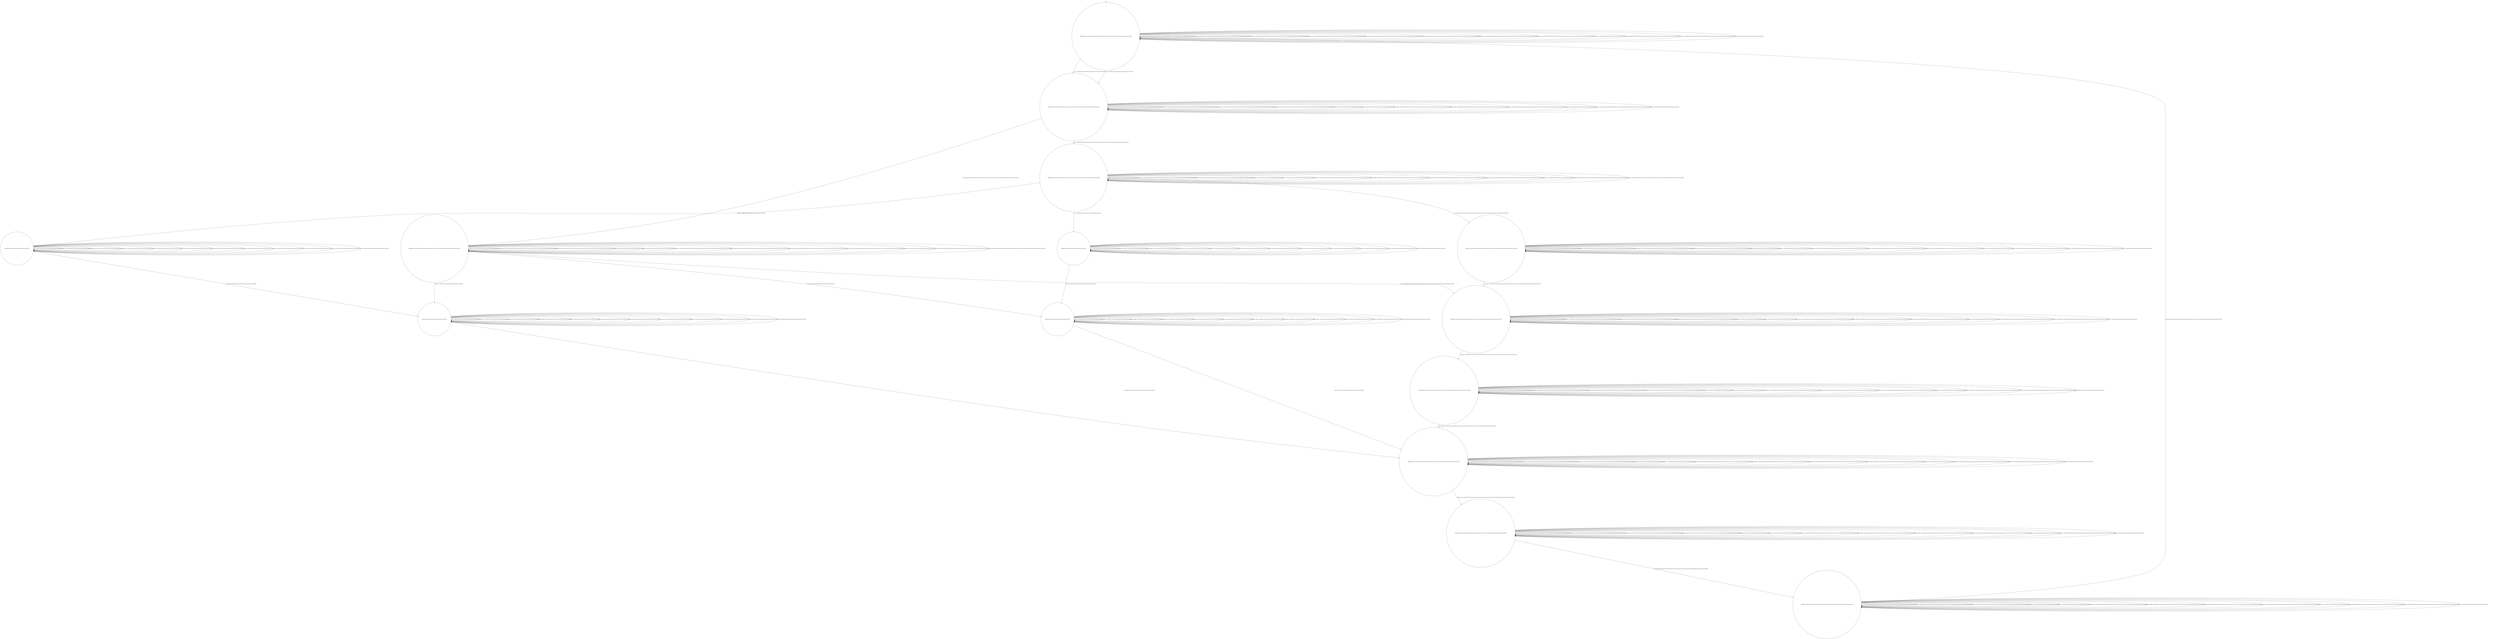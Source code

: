 digraph g {
	edge [lblstyle="above, sloped"];
	s0 [shape="circle" label="0@[((DOL and COF and TEA and CAP and TON and not EUR) or (EUR and CAP and TON and not DOL and not TEA and not COF))]"];
	s1 [shape="circle" label="1@[((EUR and CAP and TON and not DOL and not TEA and not COF) or (DOL and COF and TEA and CAP and TON and not EUR))]"];
	s2 [shape="circle" label="2@[((EUR and CAP and TON and not DOL and not TEA and not COF) or (DOL and COF and TEA and CAP and TON and not EUR))]"];
	s3 [shape="circle" label="3@[((EUR and CAP and TON and not DOL and not TEA and not COF) or (DOL and COF and TEA and CAP and TON and not EUR))]"];
	s4 [shape="circle" label="4@[((EUR and CAP and TON and not DOL and not TEA and not COF) or (DOL and COF and TEA and CAP and TON and not EUR))]"];
	s5 [shape="circle" label="5@[((DOL and COF and TEA and CAP and TON and not EUR))]"];
	s6 [shape="circle" label="6@[((DOL and COF and TEA and CAP and TON and not EUR))]"];
	s7 [shape="circle" label="7@[((EUR and CAP and TON and not DOL and not TEA and not COF) or (DOL and COF and TEA and CAP and TON and not EUR))]"];
	s8 [shape="circle" label="8@[((DOL and COF and TEA and CAP and TON and not EUR))]"];
	s9 [shape="circle" label="9@[((DOL and COF and TEA and CAP and TON and not EUR))]"];
	s10 [shape="circle" label="10@[((EUR and CAP and TON and not DOL and not TEA and not COF) or (DOL and COF and TEA and CAP and TON and not EUR))]"];
	s11 [shape="circle" label="11@[((EUR and CAP and TON and not DOL and not TEA and not COF) or (DOL and COF and TEA and CAP and TON and not EUR))]"];
	s12 [shape="circle" label="12@[((EUR and CAP and TON and not DOL and not TEA and not COF) or (DOL and COF and TEA and CAP and TON and not EUR))]"];
	s13 [shape="circle" label="13@[((EUR and CAP and TON and not DOL and not TEA and not COF) or (DOL and COF and TEA and CAP and TON and not EUR))]"];
	s0 -> s0 [label="cap / nok() [((EUR and CAP and TON and not DOL and not TEA and not COF) or (DOL and COF and TEA and CAP and TON and not EUR))]"];
	s0 -> s0 [label="coffee / nok() [((EUR and CAP and TON and not DOL and not TEA and not COF) or (DOL and COF and TEA and CAP and TON and not EUR))]"];
	s0 -> s0 [label="cup_taken / nok() [((EUR and CAP and TON and not DOL and not TEA and not COF) or (DOL and COF and TEA and CAP and TON and not EUR))]"];
	s0 -> s0 [label="display_done / nok() [((EUR and CAP and TON and not DOL and not TEA and not COF) or (DOL and COF and TEA and CAP and TON and not EUR))]"];
	s0 -> s1 [label="dollar / ok() [((DOL and COF and TEA and CAP and TON and not EUR))]"];
	s0 -> s1 [label="euro / ok() [((EUR and CAP and TON and not DOL and not TEA and not COF))]"];
	s0 -> s0 [label="no_sugar / nok() [((EUR and CAP and TON and not DOL and not TEA and not COF) or (DOL and COF and TEA and CAP and TON and not EUR))]"];
	s0 -> s0 [label="pour_coffee / nok() [((EUR and CAP and TON and not DOL and not TEA and not COF) or (DOL and COF and TEA and CAP and TON and not EUR))]"];
	s0 -> s0 [label="pour_milk / nok() [((EUR and CAP and TON and not DOL and not TEA and not COF) or (DOL and COF and TEA and CAP and TON and not EUR))]"];
	s0 -> s0 [label="pour_sugar / nok() [((EUR and CAP and TON and not DOL and not TEA and not COF) or (DOL and COF and TEA and CAP and TON and not EUR))]"];
	s0 -> s0 [label="pour_tea / nok() [((DOL and COF and TEA and CAP and TON and not EUR))]"];
	s0 -> s0 [label="ring / nok() [((EUR and CAP and TON and not DOL and not TEA and not COF) or (DOL and COF and TEA and CAP and TON and not EUR))]"];
	s0 -> s0 [label="sugar / nok() [((EUR and CAP and TON and not DOL and not TEA and not COF) or (DOL and COF and TEA and CAP and TON and not EUR))]"];
	s0 -> s0 [label="tea / nok() [((DOL and COF and TEA and CAP and TON and not EUR))]"];
	s1 -> s1 [label="cap / nok() [((EUR and CAP and TON and not DOL and not TEA and not COF) or (DOL and COF and TEA and CAP and TON and not EUR))]"];
	s1 -> s1 [label="coffee / nok() [((EUR and CAP and TON and not DOL and not TEA and not COF) or (DOL and COF and TEA and CAP and TON and not EUR))]"];
	s1 -> s1 [label="cup_taken / nok() [((EUR and CAP and TON and not DOL and not TEA and not COF) or (DOL and COF and TEA and CAP and TON and not EUR))]"];
	s1 -> s1 [label="display_done / nok() [((EUR and CAP and TON and not DOL and not TEA and not COF) or (DOL and COF and TEA and CAP and TON and not EUR))]"];
	s1 -> s1 [label="dollar / nok() [((DOL and COF and TEA and CAP and TON and not EUR))]"];
	s1 -> s1 [label="euro / nok() [((EUR and CAP and TON and not DOL and not TEA and not COF))]"];
	s1 -> s2 [label="no_sugar / ok() [((EUR and CAP and TON and not DOL and not TEA and not COF) or (DOL and COF and TEA and CAP and TON and not EUR))]"];
	s1 -> s1 [label="pour_coffee / nok() [((EUR and CAP and TON and not DOL and not TEA and not COF) or (DOL and COF and TEA and CAP and TON and not EUR))]"];
	s1 -> s1 [label="pour_milk / nok() [((EUR and CAP and TON and not DOL and not TEA and not COF) or (DOL and COF and TEA and CAP and TON and not EUR))]"];
	s1 -> s1 [label="pour_sugar / nok() [((EUR and CAP and TON and not DOL and not TEA and not COF) or (DOL and COF and TEA and CAP and TON and not EUR))]"];
	s1 -> s1 [label="pour_tea / nok() [((DOL and COF and TEA and CAP and TON and not EUR))]"];
	s1 -> s1 [label="ring / nok() [((EUR and CAP and TON and not DOL and not TEA and not COF) or (DOL and COF and TEA and CAP and TON and not EUR))]"];
	s1 -> s3 [label="sugar / ok() [((EUR and CAP and TON and not DOL and not TEA and not COF) or (DOL and COF and TEA and CAP and TON and not EUR))]"];
	s1 -> s1 [label="tea / nok() [((DOL and COF and TEA and CAP and TON and not EUR))]"];
	s2 -> s7 [label="cap / ok() [((EUR and CAP and TON and not DOL and not TEA and not COF) or (DOL and COF and TEA and CAP and TON and not EUR))]"];
	s2 -> s2 [label="coffee / Ω [((EUR and CAP and TON and not DOL and not TEA and not COF))]"];
	s2 -> s8 [label="coffee / ok() [((DOL and COF and TEA and CAP and TON and not EUR))]"];
	s2 -> s2 [label="cup_taken / nok() [((EUR and CAP and TON and not DOL and not TEA and not COF) or (DOL and COF and TEA and CAP and TON and not EUR))]"];
	s2 -> s2 [label="display_done / nok() [((EUR and CAP and TON and not DOL and not TEA and not COF) or (DOL and COF and TEA and CAP and TON and not EUR))]"];
	s2 -> s2 [label="dollar / nok() [((DOL and COF and TEA and CAP and TON and not EUR))]"];
	s2 -> s2 [label="euro / nok() [((EUR and CAP and TON and not DOL and not TEA and not COF))]"];
	s2 -> s2 [label="no_sugar / nok() [((EUR and CAP and TON and not DOL and not TEA and not COF) or (DOL and COF and TEA and CAP and TON and not EUR))]"];
	s2 -> s2 [label="pour_coffee / nok() [((EUR and CAP and TON and not DOL and not TEA and not COF) or (DOL and COF and TEA and CAP and TON and not EUR))]"];
	s2 -> s2 [label="pour_milk / nok() [((EUR and CAP and TON and not DOL and not TEA and not COF) or (DOL and COF and TEA and CAP and TON and not EUR))]"];
	s2 -> s2 [label="pour_sugar / nok() [((EUR and CAP and TON and not DOL and not TEA and not COF) or (DOL and COF and TEA and CAP and TON and not EUR))]"];
	s2 -> s2 [label="pour_tea / nok() [((DOL and COF and TEA and CAP and TON and not EUR))]"];
	s2 -> s2 [label="ring / nok() [((EUR and CAP and TON and not DOL and not TEA and not COF) or (DOL and COF and TEA and CAP and TON and not EUR))]"];
	s2 -> s2 [label="sugar / void() [((EUR and CAP and TON and not DOL and not TEA and not COF) or (DOL and COF and TEA and CAP and TON and not EUR))]"];
	s2 -> s9 [label="tea / ok() [((DOL and COF and TEA and CAP and TON and not EUR))]"];
	s3 -> s4 [label="cap / ok() [((EUR and CAP and TON and not DOL and not TEA and not COF) or (DOL and COF and TEA and CAP and TON and not EUR))]"];
	s3 -> s5 [label="coffee / ok() [((DOL and COF and TEA and CAP and TON and not EUR))]"];
	s3 -> s3 [label="coffee / Ω [((EUR and CAP and TON and not DOL and not TEA and not COF))]"];
	s3 -> s3 [label="cup_taken / nok() [((EUR and CAP and TON and not DOL and not TEA and not COF) or (DOL and COF and TEA and CAP and TON and not EUR))]"];
	s3 -> s3 [label="display_done / nok() [((EUR and CAP and TON and not DOL and not TEA and not COF) or (DOL and COF and TEA and CAP and TON and not EUR))]"];
	s3 -> s3 [label="dollar / nok() [((DOL and COF and TEA and CAP and TON and not EUR))]"];
	s3 -> s3 [label="euro / nok() [((EUR and CAP and TON and not DOL and not TEA and not COF))]"];
	s3 -> s3 [label="no_sugar / void() [((EUR and CAP and TON and not DOL and not TEA and not COF) or (DOL and COF and TEA and CAP and TON and not EUR))]"];
	s3 -> s3 [label="pour_coffee / nok() [((EUR and CAP and TON and not DOL and not TEA and not COF) or (DOL and COF and TEA and CAP and TON and not EUR))]"];
	s3 -> s3 [label="pour_milk / nok() [((EUR and CAP and TON and not DOL and not TEA and not COF) or (DOL and COF and TEA and CAP and TON and not EUR))]"];
	s3 -> s3 [label="pour_sugar / nok() [((EUR and CAP and TON and not DOL and not TEA and not COF) or (DOL and COF and TEA and CAP and TON and not EUR))]"];
	s3 -> s3 [label="pour_tea / nok() [((DOL and COF and TEA and CAP and TON and not EUR))]"];
	s3 -> s3 [label="ring / nok() [((EUR and CAP and TON and not DOL and not TEA and not COF) or (DOL and COF and TEA and CAP and TON and not EUR))]"];
	s3 -> s3 [label="sugar / nok() [((EUR and CAP and TON and not DOL and not TEA and not COF) or (DOL and COF and TEA and CAP and TON and not EUR))]"];
	s3 -> s6 [label="tea / ok() [((DOL and COF and TEA and CAP and TON and not EUR))]"];
	s4 -> s4 [label="cap / nok() [((EUR and CAP and TON and not DOL and not TEA and not COF) or (DOL and COF and TEA and CAP and TON and not EUR))]"];
	s4 -> s4 [label="coffee / void() [((EUR and CAP and TON and not DOL and not TEA and not COF) or (DOL and COF and TEA and CAP and TON and not EUR))]"];
	s4 -> s4 [label="cup_taken / nok() [((EUR and CAP and TON and not DOL and not TEA and not COF) or (DOL and COF and TEA and CAP and TON and not EUR))]"];
	s4 -> s4 [label="display_done / nok() [((EUR and CAP and TON and not DOL and not TEA and not COF) or (DOL and COF and TEA and CAP and TON and not EUR))]"];
	s4 -> s4 [label="dollar / nok() [((DOL and COF and TEA and CAP and TON and not EUR))]"];
	s4 -> s4 [label="euro / nok() [((EUR and CAP and TON and not DOL and not TEA and not COF))]"];
	s4 -> s4 [label="no_sugar / nok() [((EUR and CAP and TON and not DOL and not TEA and not COF) or (DOL and COF and TEA and CAP and TON and not EUR))]"];
	s4 -> s4 [label="pour_coffee / nok() [((EUR and CAP and TON and not DOL and not TEA and not COF) or (DOL and COF and TEA and CAP and TON and not EUR))]"];
	s4 -> s4 [label="pour_milk / nok() [((EUR and CAP and TON and not DOL and not TEA and not COF) or (DOL and COF and TEA and CAP and TON and not EUR))]"];
	s4 -> s7 [label="pour_sugar / ok() [((EUR and CAP and TON and not DOL and not TEA and not COF) or (DOL and COF and TEA and CAP and TON and not EUR))]"];
	s4 -> s4 [label="pour_tea / nok() [((DOL and COF and TEA and CAP and TON and not EUR))]"];
	s4 -> s4 [label="ring / nok() [((EUR and CAP and TON and not DOL and not TEA and not COF) or (DOL and COF and TEA and CAP and TON and not EUR))]"];
	s4 -> s4 [label="sugar / nok() [((EUR and CAP and TON and not DOL and not TEA and not COF) or (DOL and COF and TEA and CAP and TON and not EUR))]"];
	s4 -> s4 [label="tea / void() [((DOL and COF and TEA and CAP and TON and not EUR))]"];
	s5 -> s5 [label="cap / void() [((DOL and COF and TEA and CAP and TON and not EUR))]"];
	s5 -> s5 [label="coffee / nok() [((DOL and COF and TEA and CAP and TON and not EUR))]"];
	s5 -> s5 [label="cup_taken / nok() [((DOL and COF and TEA and CAP and TON and not EUR))]"];
	s5 -> s5 [label="display_done / nok() [((DOL and COF and TEA and CAP and TON and not EUR))]"];
	s5 -> s5 [label="dollar / nok() [((DOL and COF and TEA and CAP and TON and not EUR))]"];
	s5 -> s5 [label="no_sugar / nok() [((DOL and COF and TEA and CAP and TON and not EUR))]"];
	s5 -> s5 [label="pour_coffee / nok() [((DOL and COF and TEA and CAP and TON and not EUR))]"];
	s5 -> s5 [label="pour_milk / nok() [((DOL and COF and TEA and CAP and TON and not EUR))]"];
	s5 -> s8 [label="pour_sugar / ok() [((DOL and COF and TEA and CAP and TON and not EUR))]"];
	s5 -> s5 [label="pour_tea / nok() [((DOL and COF and TEA and CAP and TON and not EUR))]"];
	s5 -> s5 [label="ring / nok() [((DOL and COF and TEA and CAP and TON and not EUR))]"];
	s5 -> s5 [label="sugar / nok() [((DOL and COF and TEA and CAP and TON and not EUR))]"];
	s5 -> s5 [label="tea / void() [((DOL and COF and TEA and CAP and TON and not EUR))]"];
	s6 -> s6 [label="cap / void() [((DOL and COF and TEA and CAP and TON and not EUR))]"];
	s6 -> s6 [label="coffee / void() [((DOL and COF and TEA and CAP and TON and not EUR))]"];
	s6 -> s6 [label="cup_taken / nok() [((DOL and COF and TEA and CAP and TON and not EUR))]"];
	s6 -> s6 [label="display_done / nok() [((DOL and COF and TEA and CAP and TON and not EUR))]"];
	s6 -> s6 [label="dollar / nok() [((DOL and COF and TEA and CAP and TON and not EUR))]"];
	s6 -> s6 [label="no_sugar / nok() [((DOL and COF and TEA and CAP and TON and not EUR))]"];
	s6 -> s6 [label="pour_coffee / nok() [((DOL and COF and TEA and CAP and TON and not EUR))]"];
	s6 -> s6 [label="pour_milk / nok() [((DOL and COF and TEA and CAP and TON and not EUR))]"];
	s6 -> s9 [label="pour_sugar / ok() [((DOL and COF and TEA and CAP and TON and not EUR))]"];
	s6 -> s6 [label="pour_tea / nok() [((DOL and COF and TEA and CAP and TON and not EUR))]"];
	s6 -> s6 [label="ring / nok() [((DOL and COF and TEA and CAP and TON and not EUR))]"];
	s6 -> s6 [label="sugar / nok() [((DOL and COF and TEA and CAP and TON and not EUR))]"];
	s6 -> s6 [label="tea / nok() [((DOL and COF and TEA and CAP and TON and not EUR))]"];
	s7 -> s7 [label="cap / nok() [((EUR and CAP and TON and not DOL and not TEA and not COF) or (DOL and COF and TEA and CAP and TON and not EUR))]"];
	s7 -> s7 [label="coffee / void() [((EUR and CAP and TON and not DOL and not TEA and not COF) or (DOL and COF and TEA and CAP and TON and not EUR))]"];
	s7 -> s7 [label="cup_taken / nok() [((EUR and CAP and TON and not DOL and not TEA and not COF) or (DOL and COF and TEA and CAP and TON and not EUR))]"];
	s7 -> s7 [label="display_done / nok() [((EUR and CAP and TON and not DOL and not TEA and not COF) or (DOL and COF and TEA and CAP and TON and not EUR))]"];
	s7 -> s7 [label="dollar / nok() [((DOL and COF and TEA and CAP and TON and not EUR))]"];
	s7 -> s7 [label="euro / nok() [((EUR and CAP and TON and not DOL and not TEA and not COF))]"];
	s7 -> s7 [label="no_sugar / nok() [((EUR and CAP and TON and not DOL and not TEA and not COF) or (DOL and COF and TEA and CAP and TON and not EUR))]"];
	s7 -> s7 [label="pour_coffee / nok() [((EUR and CAP and TON and not DOL and not TEA and not COF) or (DOL and COF and TEA and CAP and TON and not EUR))]"];
	s7 -> s11 [label="pour_milk / ok() [((EUR and CAP and TON and not DOL and not TEA and not COF) or (DOL and COF and TEA and CAP and TON and not EUR))]"];
	s7 -> s7 [label="pour_sugar / nok() [((EUR and CAP and TON and not DOL and not TEA and not COF) or (DOL and COF and TEA and CAP and TON and not EUR))]"];
	s7 -> s7 [label="pour_tea / nok() [((DOL and COF and TEA and CAP and TON and not EUR))]"];
	s7 -> s7 [label="ring / nok() [((EUR and CAP and TON and not DOL and not TEA and not COF) or (DOL and COF and TEA and CAP and TON and not EUR))]"];
	s7 -> s7 [label="sugar / nok() [((EUR and CAP and TON and not DOL and not TEA and not COF) or (DOL and COF and TEA and CAP and TON and not EUR))]"];
	s7 -> s7 [label="tea / void() [((DOL and COF and TEA and CAP and TON and not EUR))]"];
	s8 -> s8 [label="cap / void() [((DOL and COF and TEA and CAP and TON and not EUR))]"];
	s8 -> s8 [label="coffee / nok() [((DOL and COF and TEA and CAP and TON and not EUR))]"];
	s8 -> s8 [label="cup_taken / nok() [((DOL and COF and TEA and CAP and TON and not EUR))]"];
	s8 -> s8 [label="display_done / nok() [((DOL and COF and TEA and CAP and TON and not EUR))]"];
	s8 -> s8 [label="dollar / nok() [((DOL and COF and TEA and CAP and TON and not EUR))]"];
	s8 -> s8 [label="no_sugar / nok() [((DOL and COF and TEA and CAP and TON and not EUR))]"];
	s8 -> s10 [label="pour_coffee / ok() [((DOL and COF and TEA and CAP and TON and not EUR))]"];
	s8 -> s8 [label="pour_milk / nok() [((DOL and COF and TEA and CAP and TON and not EUR))]"];
	s8 -> s8 [label="pour_sugar / nok() [((DOL and COF and TEA and CAP and TON and not EUR))]"];
	s8 -> s8 [label="pour_tea / nok() [((DOL and COF and TEA and CAP and TON and not EUR))]"];
	s8 -> s8 [label="ring / nok() [((DOL and COF and TEA and CAP and TON and not EUR))]"];
	s8 -> s8 [label="sugar / nok() [((DOL and COF and TEA and CAP and TON and not EUR))]"];
	s8 -> s8 [label="tea / void() [((DOL and COF and TEA and CAP and TON and not EUR))]"];
	s9 -> s9 [label="cap / void() [((DOL and COF and TEA and CAP and TON and not EUR))]"];
	s9 -> s9 [label="coffee / void() [((DOL and COF and TEA and CAP and TON and not EUR))]"];
	s9 -> s9 [label="cup_taken / nok() [((DOL and COF and TEA and CAP and TON and not EUR))]"];
	s9 -> s9 [label="display_done / nok() [((DOL and COF and TEA and CAP and TON and not EUR))]"];
	s9 -> s9 [label="dollar / nok() [((DOL and COF and TEA and CAP and TON and not EUR))]"];
	s9 -> s9 [label="no_sugar / nok() [((DOL and COF and TEA and CAP and TON and not EUR))]"];
	s9 -> s9 [label="pour_coffee / nok() [((DOL and COF and TEA and CAP and TON and not EUR))]"];
	s9 -> s9 [label="pour_milk / nok() [((DOL and COF and TEA and CAP and TON and not EUR))]"];
	s9 -> s9 [label="pour_sugar / nok() [((DOL and COF and TEA and CAP and TON and not EUR))]"];
	s9 -> s10 [label="pour_tea / ok() [((DOL and COF and TEA and CAP and TON and not EUR))]"];
	s9 -> s9 [label="ring / nok() [((DOL and COF and TEA and CAP and TON and not EUR))]"];
	s9 -> s9 [label="sugar / nok() [((DOL and COF and TEA and CAP and TON and not EUR))]"];
	s9 -> s9 [label="tea / nok() [((DOL and COF and TEA and CAP and TON and not EUR))]"];
	s10 -> s10 [label="cap / nok() [((EUR and CAP and TON and not DOL and not TEA and not COF) or (DOL and COF and TEA and CAP and TON and not EUR))]"];
	s10 -> s10 [label="coffee / nok() [((EUR and CAP and TON and not DOL and not TEA and not COF) or (DOL and COF and TEA and CAP and TON and not EUR))]"];
	s10 -> s10 [label="cup_taken / nok() [((EUR and CAP and TON and not DOL and not TEA and not COF) or (DOL and COF and TEA and CAP and TON and not EUR))]"];
	s10 -> s12 [label="display_done / ok() [((EUR and CAP and TON and not DOL and not TEA and not COF) or (DOL and COF and TEA and CAP and TON and not EUR))]"];
	s10 -> s10 [label="dollar / nok() [((DOL and COF and TEA and CAP and TON and not EUR))]"];
	s10 -> s10 [label="euro / nok() [((EUR and CAP and TON and not DOL and not TEA and not COF))]"];
	s10 -> s10 [label="no_sugar / nok() [((EUR and CAP and TON and not DOL and not TEA and not COF) or (DOL and COF and TEA and CAP and TON and not EUR))]"];
	s10 -> s10 [label="pour_coffee / nok() [((EUR and CAP and TON and not DOL and not TEA and not COF) or (DOL and COF and TEA and CAP and TON and not EUR))]"];
	s10 -> s10 [label="pour_milk / nok() [((EUR and CAP and TON and not DOL and not TEA and not COF) or (DOL and COF and TEA and CAP and TON and not EUR))]"];
	s10 -> s10 [label="pour_sugar / nok() [((EUR and CAP and TON and not DOL and not TEA and not COF) or (DOL and COF and TEA and CAP and TON and not EUR))]"];
	s10 -> s10 [label="pour_tea / nok() [((DOL and COF and TEA and CAP and TON and not EUR))]"];
	s10 -> s10 [label="ring / nok() [((EUR and CAP and TON and not DOL and not TEA and not COF) or (DOL and COF and TEA and CAP and TON and not EUR))]"];
	s10 -> s10 [label="sugar / nok() [((EUR and CAP and TON and not DOL and not TEA and not COF) or (DOL and COF and TEA and CAP and TON and not EUR))]"];
	s10 -> s10 [label="tea / nok() [((DOL and COF and TEA and CAP and TON and not EUR))]"];
	s11 -> s11 [label="cap / nok() [((EUR and CAP and TON and not DOL and not TEA and not COF) or (DOL and COF and TEA and CAP and TON and not EUR))]"];
	s11 -> s11 [label="coffee / nok() [((EUR and CAP and TON and not DOL and not TEA and not COF) or (DOL and COF and TEA and CAP and TON and not EUR))]"];
	s11 -> s11 [label="cup_taken / nok() [((EUR and CAP and TON and not DOL and not TEA and not COF) or (DOL and COF and TEA and CAP and TON and not EUR))]"];
	s11 -> s11 [label="display_done / nok() [((EUR and CAP and TON and not DOL and not TEA and not COF) or (DOL and COF and TEA and CAP and TON and not EUR))]"];
	s11 -> s11 [label="dollar / nok() [((DOL and COF and TEA and CAP and TON and not EUR))]"];
	s11 -> s11 [label="euro / nok() [((EUR and CAP and TON and not DOL and not TEA and not COF))]"];
	s11 -> s11 [label="no_sugar / nok() [((EUR and CAP and TON and not DOL and not TEA and not COF) or (DOL and COF and TEA and CAP and TON and not EUR))]"];
	s11 -> s10 [label="pour_coffee / ok() [((EUR and CAP and TON and not DOL and not TEA and not COF) or (DOL and COF and TEA and CAP and TON and not EUR))]"];
	s11 -> s11 [label="pour_milk / nok() [((EUR and CAP and TON and not DOL and not TEA and not COF) or (DOL and COF and TEA and CAP and TON and not EUR))]"];
	s11 -> s11 [label="pour_sugar / nok() [((EUR and CAP and TON and not DOL and not TEA and not COF) or (DOL and COF and TEA and CAP and TON and not EUR))]"];
	s11 -> s11 [label="pour_tea / nok() [((DOL and COF and TEA and CAP and TON and not EUR))]"];
	s11 -> s11 [label="ring / nok() [((EUR and CAP and TON and not DOL and not TEA and not COF) or (DOL and COF and TEA and CAP and TON and not EUR))]"];
	s11 -> s11 [label="sugar / nok() [((EUR and CAP and TON and not DOL and not TEA and not COF) or (DOL and COF and TEA and CAP and TON and not EUR))]"];
	s11 -> s11 [label="tea / nok() [((DOL and COF and TEA and CAP and TON and not EUR))]"];
	s12 -> s12 [label="cap / nok() [((EUR and CAP and TON and not DOL and not TEA and not COF) or (DOL and COF and TEA and CAP and TON and not EUR))]"];
	s12 -> s12 [label="coffee / nok() [((EUR and CAP and TON and not DOL and not TEA and not COF) or (DOL and COF and TEA and CAP and TON and not EUR))]"];
	s12 -> s12 [label="cup_taken / nok() [((EUR and CAP and TON and not DOL and not TEA and not COF) or (DOL and COF and TEA and CAP and TON and not EUR))]"];
	s12 -> s12 [label="display_done / nok() [((EUR and CAP and TON and not DOL and not TEA and not COF) or (DOL and COF and TEA and CAP and TON and not EUR))]"];
	s12 -> s12 [label="dollar / nok() [((DOL and COF and TEA and CAP and TON and not EUR))]"];
	s12 -> s12 [label="euro / nok() [((EUR and CAP and TON and not DOL and not TEA and not COF))]"];
	s12 -> s12 [label="no_sugar / nok() [((EUR and CAP and TON and not DOL and not TEA and not COF) or (DOL and COF and TEA and CAP and TON and not EUR))]"];
	s12 -> s12 [label="pour_coffee / nok() [((EUR and CAP and TON and not DOL and not TEA and not COF) or (DOL and COF and TEA and CAP and TON and not EUR))]"];
	s12 -> s12 [label="pour_milk / nok() [((EUR and CAP and TON and not DOL and not TEA and not COF) or (DOL and COF and TEA and CAP and TON and not EUR))]"];
	s12 -> s12 [label="pour_sugar / nok() [((EUR and CAP and TON and not DOL and not TEA and not COF) or (DOL and COF and TEA and CAP and TON and not EUR))]"];
	s12 -> s12 [label="pour_tea / nok() [((DOL and COF and TEA and CAP and TON and not EUR))]"];
	s12 -> s13 [label="ring / ok() [((EUR and CAP and TON and not DOL and not TEA and not COF) or (DOL and COF and TEA and CAP and TON and not EUR))]"];
	s12 -> s12 [label="sugar / nok() [((EUR and CAP and TON and not DOL and not TEA and not COF) or (DOL and COF and TEA and CAP and TON and not EUR))]"];
	s12 -> s12 [label="tea / nok() [((DOL and COF and TEA and CAP and TON and not EUR))]"];
	s13 -> s13 [label="cap / nok() [((EUR and CAP and TON and not DOL and not TEA and not COF) or (DOL and COF and TEA and CAP and TON and not EUR))]"];
	s13 -> s13 [label="coffee / nok() [((EUR and CAP and TON and not DOL and not TEA and not COF) or (DOL and COF and TEA and CAP and TON and not EUR))]"];
	s13 -> s0 [label="cup_taken / ok() [((EUR and CAP and TON and not DOL and not TEA and not COF) or (DOL and COF and TEA and CAP and TON and not EUR))]"];
	s13 -> s13 [label="display_done / nok() [((EUR and CAP and TON and not DOL and not TEA and not COF) or (DOL and COF and TEA and CAP and TON and not EUR))]"];
	s13 -> s13 [label="dollar / nok() [((DOL and COF and TEA and CAP and TON and not EUR))]"];
	s13 -> s13 [label="euro / nok() [((EUR and CAP and TON and not DOL and not TEA and not COF))]"];
	s13 -> s13 [label="no_sugar / nok() [((EUR and CAP and TON and not DOL and not TEA and not COF) or (DOL and COF and TEA and CAP and TON and not EUR))]"];
	s13 -> s13 [label="pour_coffee / nok() [((EUR and CAP and TON and not DOL and not TEA and not COF) or (DOL and COF and TEA and CAP and TON and not EUR))]"];
	s13 -> s13 [label="pour_milk / nok() [((EUR and CAP and TON and not DOL and not TEA and not COF) or (DOL and COF and TEA and CAP and TON and not EUR))]"];
	s13 -> s13 [label="pour_sugar / nok() [((EUR and CAP and TON and not DOL and not TEA and not COF) or (DOL and COF and TEA and CAP and TON and not EUR))]"];
	s13 -> s13 [label="pour_tea / nok() [((DOL and COF and TEA and CAP and TON and not EUR))]"];
	s13 -> s13 [label="ring / nok() [((EUR and CAP and TON and not DOL and not TEA and not COF) or (DOL and COF and TEA and CAP and TON and not EUR))]"];
	s13 -> s13 [label="sugar / nok() [((EUR and CAP and TON and not DOL and not TEA and not COF) or (DOL and COF and TEA and CAP and TON and not EUR))]"];
	s13 -> s13 [label="tea / nok() [((DOL and COF and TEA and CAP and TON and not EUR))]"];
	__start0 [label="" shape="none" width="0" height="0"];
	__start0 -> s0;
}